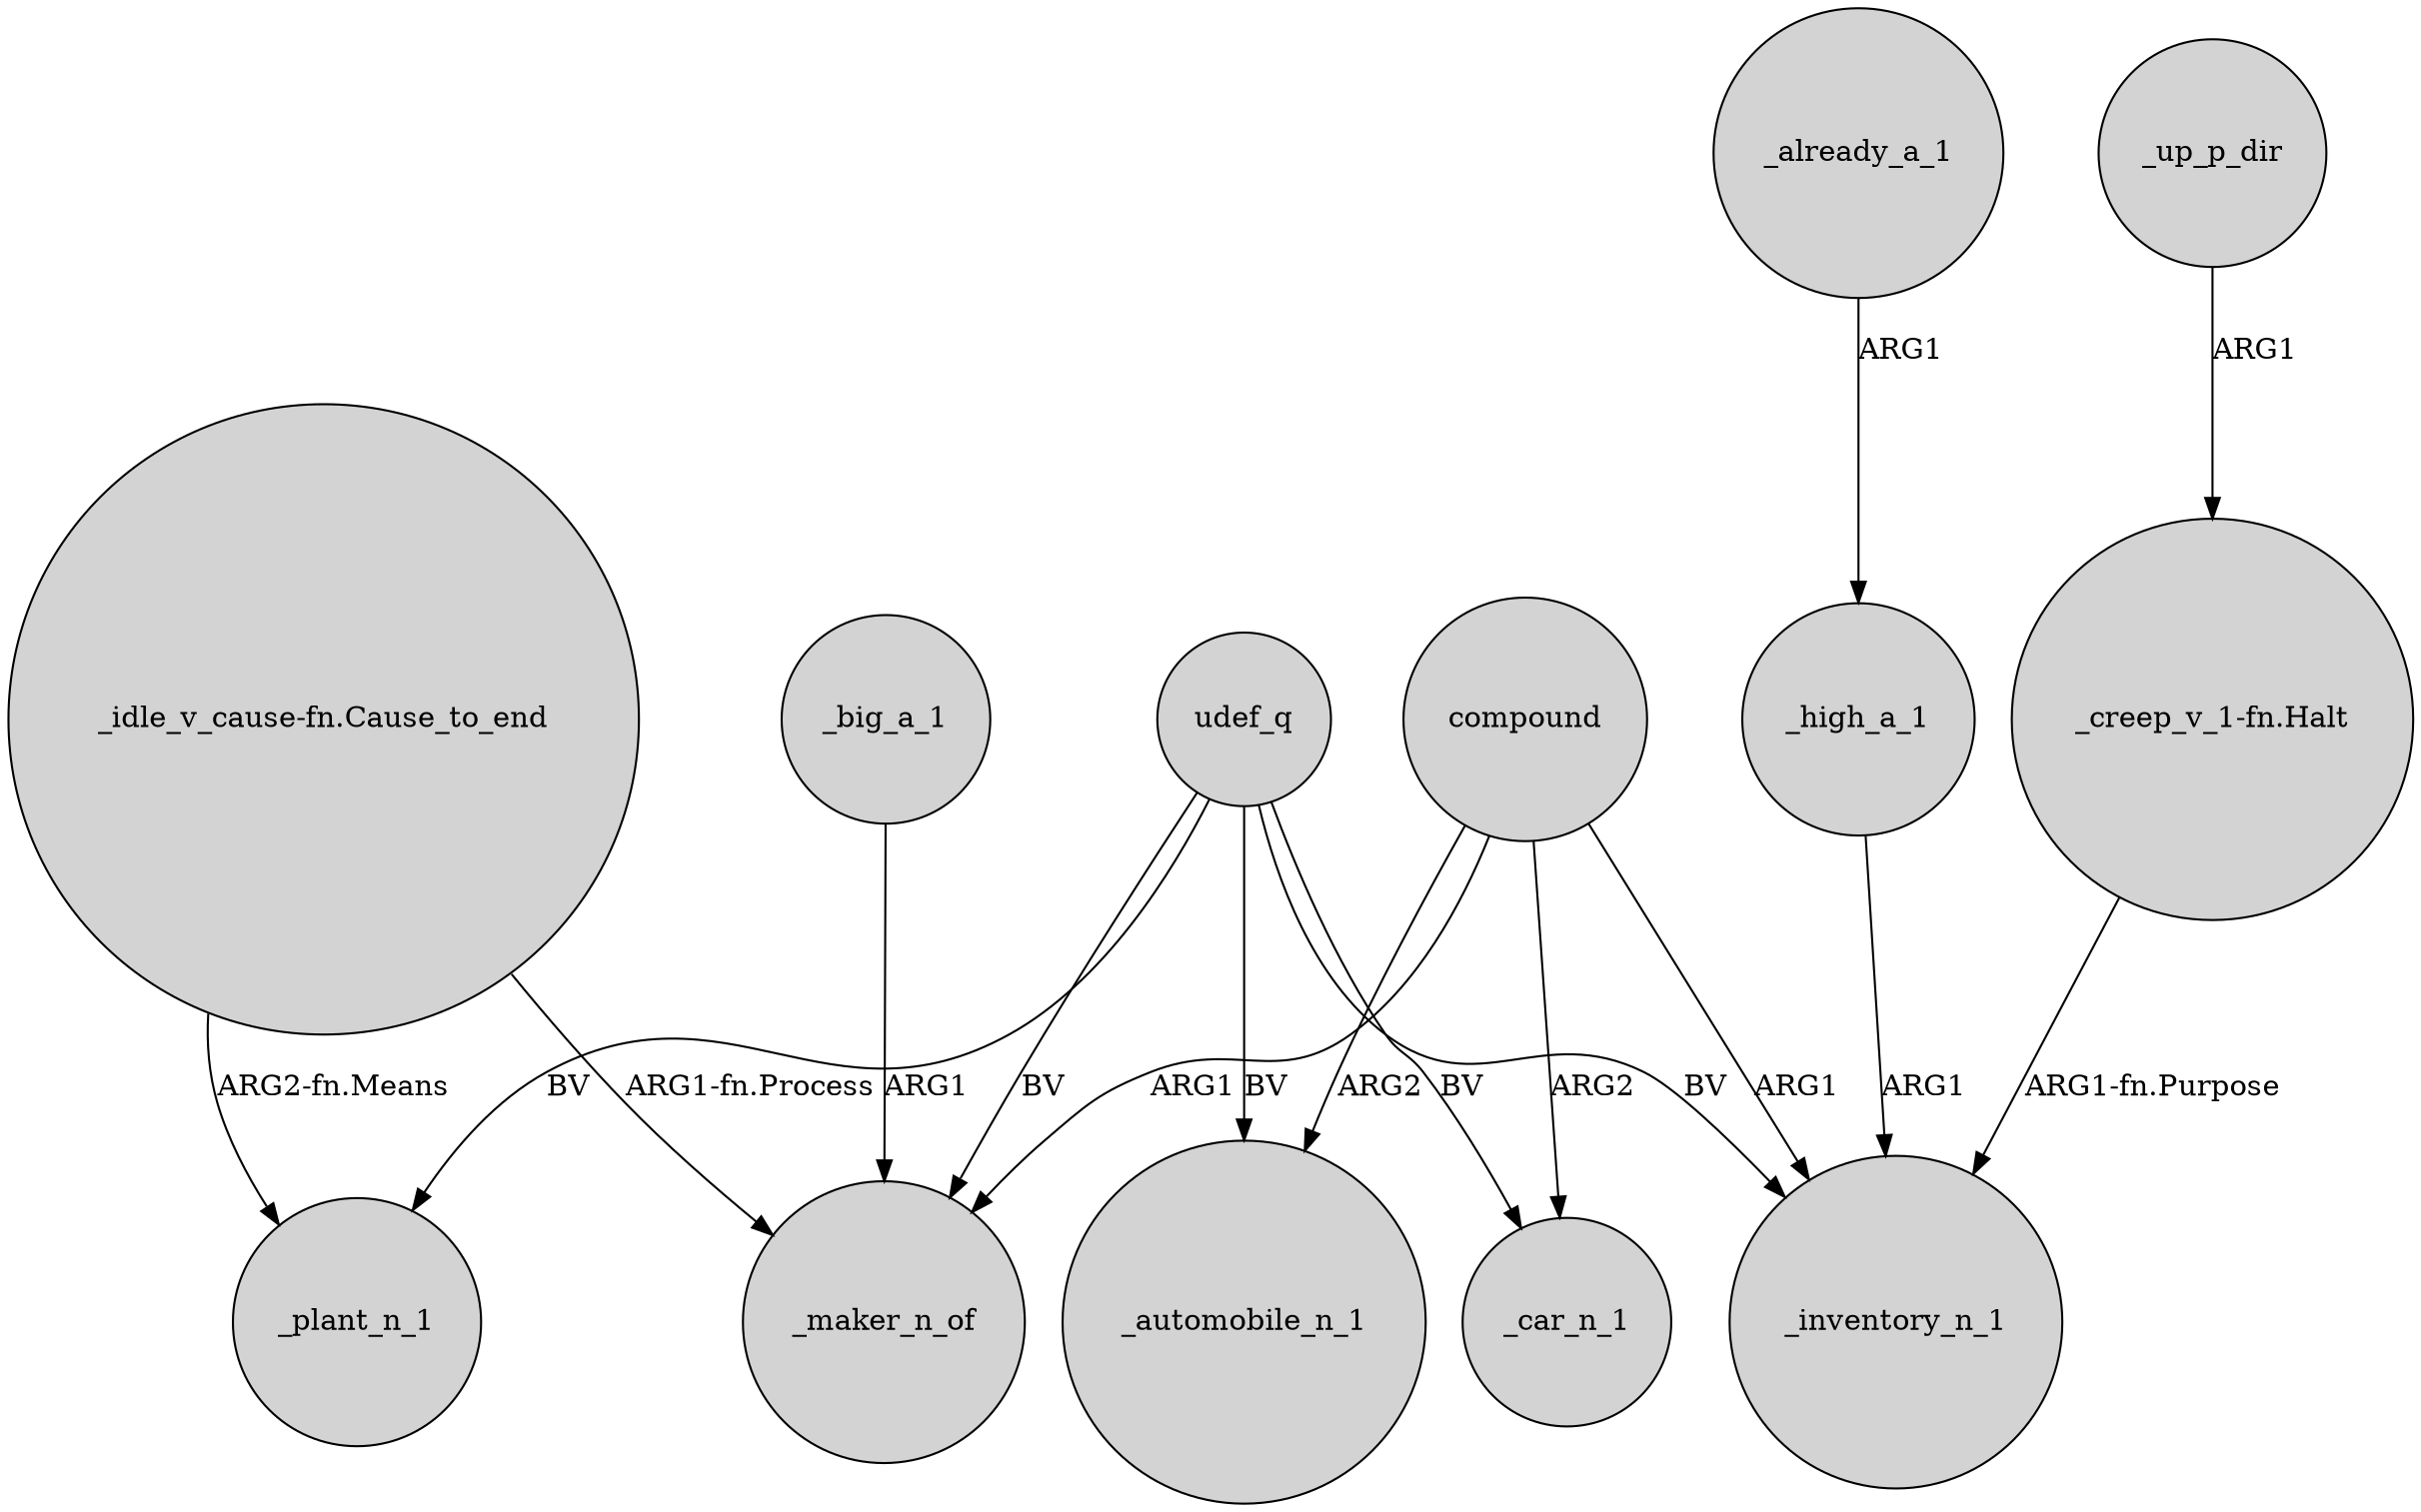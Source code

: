 digraph {
	node [shape=circle style=filled]
	compound -> _maker_n_of [label=ARG1]
	compound -> _car_n_1 [label=ARG2]
	udef_q -> _plant_n_1 [label=BV]
	_high_a_1 -> _inventory_n_1 [label=ARG1]
	_already_a_1 -> _high_a_1 [label=ARG1]
	compound -> _automobile_n_1 [label=ARG2]
	_big_a_1 -> _maker_n_of [label=ARG1]
	compound -> _inventory_n_1 [label=ARG1]
	udef_q -> _car_n_1 [label=BV]
	"_creep_v_1-fn.Halt" -> _inventory_n_1 [label="ARG1-fn.Purpose"]
	"_idle_v_cause-fn.Cause_to_end" -> _plant_n_1 [label="ARG2-fn.Means"]
	"_idle_v_cause-fn.Cause_to_end" -> _maker_n_of [label="ARG1-fn.Process"]
	_up_p_dir -> "_creep_v_1-fn.Halt" [label=ARG1]
	udef_q -> _automobile_n_1 [label=BV]
	udef_q -> _maker_n_of [label=BV]
	udef_q -> _inventory_n_1 [label=BV]
}
